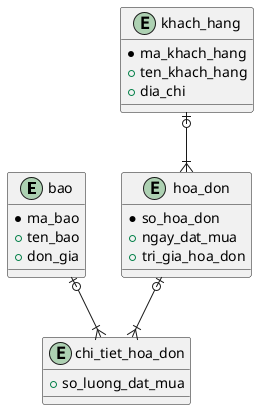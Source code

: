 @startuml

entity "bao" as bao {
   * ma_bao
   + ten_bao
   + don_gia
}

entity "khach_hang" as khach_hang {
   * ma_khach_hang
   + ten_khach_hang
   + dia_chi
}

entity "hoa_don" as hoa_don {
    * so_hoa_don
    + ngay_dat_mua
    + tri_gia_hoa_don
}

entity "chi_tiet_hoa_don" as chi_tiet_hoa_don {
    + so_luong_dat_mua
}

khach_hang |o--|{ hoa_don

hoa_don |o--|{ chi_tiet_hoa_don

bao |o--|{ chi_tiet_hoa_don

@enduml